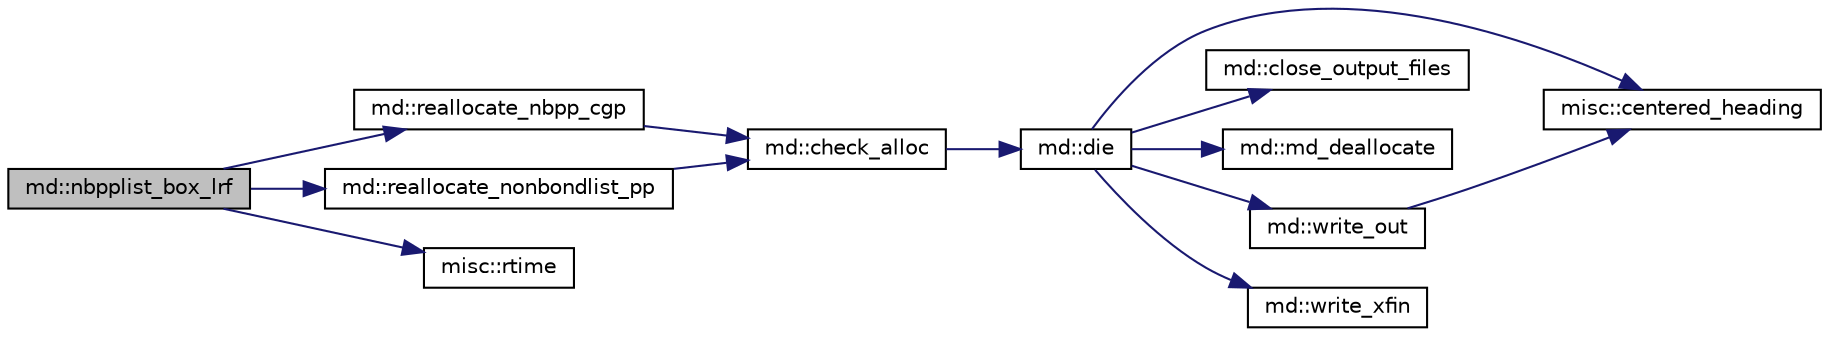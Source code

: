 digraph "md::nbpplist_box_lrf"
{
  edge [fontname="Helvetica",fontsize="10",labelfontname="Helvetica",labelfontsize="10"];
  node [fontname="Helvetica",fontsize="10",shape=record];
  rankdir="LR";
  Node1 [label="md::nbpplist_box_lrf",height=0.2,width=0.4,color="black", fillcolor="grey75", style="filled" fontcolor="black"];
  Node1 -> Node2 [color="midnightblue",fontsize="10",style="solid"];
  Node2 [label="md::reallocate_nbpp_cgp",height=0.2,width=0.4,color="black", fillcolor="white", style="filled",URL="$classmd.html#af66ca4a315dcc0890b77cd90b0fdaa94"];
  Node2 -> Node3 [color="midnightblue",fontsize="10",style="solid"];
  Node3 [label="md::check_alloc",height=0.2,width=0.4,color="black", fillcolor="white", style="filled",URL="$classmd.html#aa2bff9009b880be7904efe2a7c07f646"];
  Node3 -> Node4 [color="midnightblue",fontsize="10",style="solid"];
  Node4 [label="md::die",height=0.2,width=0.4,color="black", fillcolor="white", style="filled",URL="$classmd.html#ac21e43139b5e5cd74ab6649672288d66"];
  Node4 -> Node5 [color="midnightblue",fontsize="10",style="solid"];
  Node5 [label="misc::centered_heading",height=0.2,width=0.4,color="black", fillcolor="white", style="filled",URL="$classmisc.html#ac616bbb70212f3216e099c51f3c217f9"];
  Node4 -> Node6 [color="midnightblue",fontsize="10",style="solid"];
  Node6 [label="md::close_output_files",height=0.2,width=0.4,color="black", fillcolor="white", style="filled",URL="$classmd.html#a5bd74b9ed60f4d0515416e77a9dcb825"];
  Node4 -> Node7 [color="midnightblue",fontsize="10",style="solid"];
  Node7 [label="md::md_deallocate",height=0.2,width=0.4,color="black", fillcolor="white", style="filled",URL="$classmd.html#a8a97b1726d386da7fddf5ea29296b0e9"];
  Node4 -> Node8 [color="midnightblue",fontsize="10",style="solid"];
  Node8 [label="md::write_out",height=0.2,width=0.4,color="black", fillcolor="white", style="filled",URL="$classmd.html#a7ae57adec77c83a4e3684cfbf301d605"];
  Node8 -> Node5 [color="midnightblue",fontsize="10",style="solid"];
  Node4 -> Node9 [color="midnightblue",fontsize="10",style="solid"];
  Node9 [label="md::write_xfin",height=0.2,width=0.4,color="black", fillcolor="white", style="filled",URL="$classmd.html#ad8ada800049df7345cd0a0e596644cc5"];
  Node1 -> Node10 [color="midnightblue",fontsize="10",style="solid"];
  Node10 [label="md::reallocate_nonbondlist_pp",height=0.2,width=0.4,color="black", fillcolor="white", style="filled",URL="$classmd.html#a262f50d109fc70ca812e85ddeb684728"];
  Node10 -> Node3 [color="midnightblue",fontsize="10",style="solid"];
  Node1 -> Node11 [color="midnightblue",fontsize="10",style="solid"];
  Node11 [label="misc::rtime",height=0.2,width=0.4,color="black", fillcolor="white", style="filled",URL="$classmisc.html#abd36d3dd3b5378bb78142330bd270555"];
}
